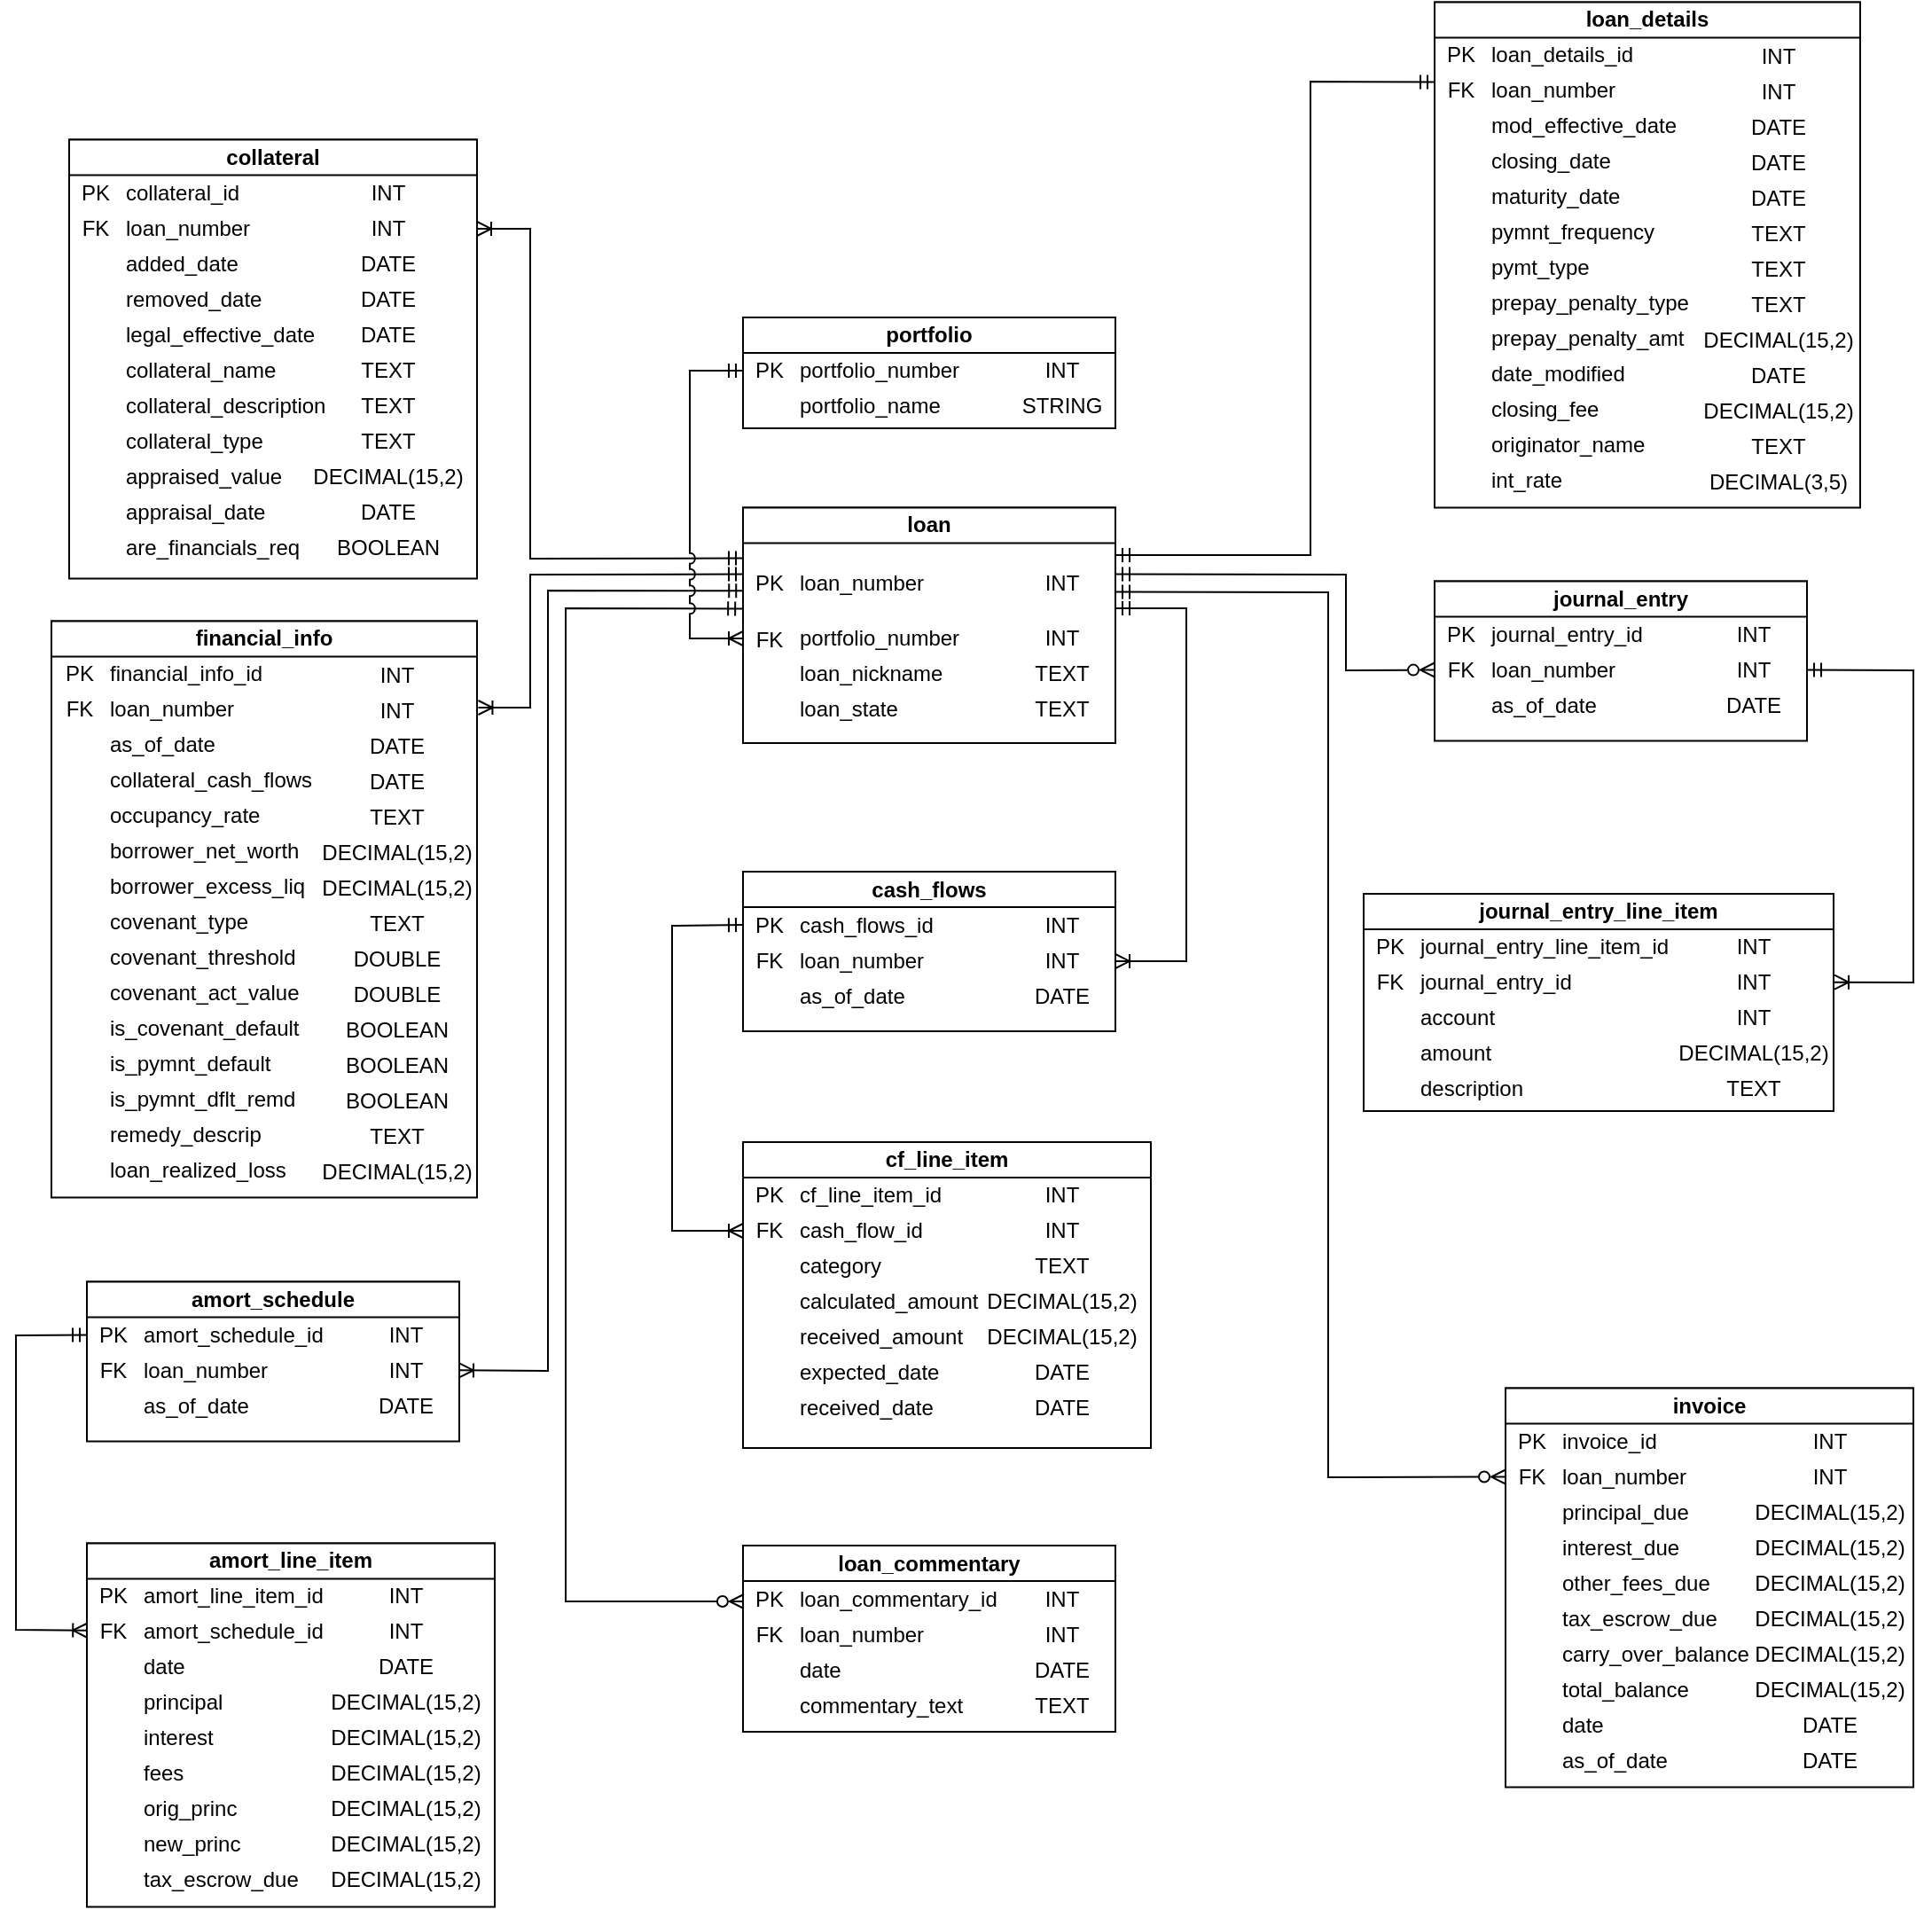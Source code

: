 <mxfile version="26.0.16">
  <diagram name="Page-1" id="a7904f86-f2b4-8e86-fa97-74104820619b">
    <mxGraphModel dx="2963" dy="2627" grid="1" gridSize="10" guides="1" tooltips="1" connect="1" arrows="1" fold="1" page="1" pageScale="1" pageWidth="1100" pageHeight="850" background="none" math="0" shadow="0">
      <root>
        <mxCell id="0" />
        <mxCell id="1" parent="0" />
        <mxCell id="9w7wQrlA-ltRUtFkr7Gd-76" value="" style="rounded=0;whiteSpace=wrap;html=1;fillColor=none;" vertex="1" parent="1">
          <mxGeometry x="760" y="17.25" width="210" height="132.75" as="geometry" />
        </mxCell>
        <mxCell id="9w7wQrlA-ltRUtFkr7Gd-77" value="loan" style="rounded=0;whiteSpace=wrap;html=1;fontStyle=1" vertex="1" parent="1">
          <mxGeometry x="760" y="17.25" width="210" height="20" as="geometry" />
        </mxCell>
        <mxCell id="9w7wQrlA-ltRUtFkr7Gd-79" value="PK" style="text;html=1;align=center;verticalAlign=middle;whiteSpace=wrap;rounded=0;" vertex="1" parent="1">
          <mxGeometry x="760" y="49.75" width="30" height="20" as="geometry" />
        </mxCell>
        <mxCell id="9w7wQrlA-ltRUtFkr7Gd-80" value="loan_number" style="text;html=1;align=left;verticalAlign=middle;whiteSpace=wrap;rounded=0;" vertex="1" parent="1">
          <mxGeometry x="790" y="49.75" width="100" height="20" as="geometry" />
        </mxCell>
        <mxCell id="9w7wQrlA-ltRUtFkr7Gd-81" value="INT" style="text;html=1;align=center;verticalAlign=middle;whiteSpace=wrap;rounded=0;" vertex="1" parent="1">
          <mxGeometry x="910" y="49.75" width="60" height="20" as="geometry" />
        </mxCell>
        <mxCell id="9w7wQrlA-ltRUtFkr7Gd-83" value="portfolio_number" style="text;html=1;align=left;verticalAlign=middle;whiteSpace=wrap;rounded=0;" vertex="1" parent="1">
          <mxGeometry x="790" y="81.25" width="100" height="20" as="geometry" />
        </mxCell>
        <mxCell id="9w7wQrlA-ltRUtFkr7Gd-84" value="loan_nickname" style="text;html=1;align=left;verticalAlign=middle;whiteSpace=wrap;rounded=0;" vertex="1" parent="1">
          <mxGeometry x="790" y="101.25" width="100" height="20" as="geometry" />
        </mxCell>
        <mxCell id="9w7wQrlA-ltRUtFkr7Gd-85" value="loan_state" style="text;html=1;align=left;verticalAlign=middle;whiteSpace=wrap;rounded=0;" vertex="1" parent="1">
          <mxGeometry x="790" y="121.25" width="100" height="20" as="geometry" />
        </mxCell>
        <mxCell id="9w7wQrlA-ltRUtFkr7Gd-86" value="FK" style="text;html=1;align=center;verticalAlign=middle;whiteSpace=wrap;rounded=0;" vertex="1" parent="1">
          <mxGeometry x="760" y="82.25" width="30" height="20" as="geometry" />
        </mxCell>
        <mxCell id="9w7wQrlA-ltRUtFkr7Gd-87" value="INT" style="text;html=1;align=center;verticalAlign=middle;whiteSpace=wrap;rounded=0;" vertex="1" parent="1">
          <mxGeometry x="910" y="81.25" width="60" height="20" as="geometry" />
        </mxCell>
        <mxCell id="9w7wQrlA-ltRUtFkr7Gd-88" value="TEXT" style="text;html=1;align=center;verticalAlign=middle;whiteSpace=wrap;rounded=0;" vertex="1" parent="1">
          <mxGeometry x="910" y="101.25" width="60" height="20" as="geometry" />
        </mxCell>
        <mxCell id="9w7wQrlA-ltRUtFkr7Gd-89" value="TEXT" style="text;html=1;align=center;verticalAlign=middle;whiteSpace=wrap;rounded=0;" vertex="1" parent="1">
          <mxGeometry x="910" y="121.25" width="60" height="20" as="geometry" />
        </mxCell>
        <mxCell id="9w7wQrlA-ltRUtFkr7Gd-90" value="" style="rounded=0;whiteSpace=wrap;html=1;fillColor=none;" vertex="1" parent="1">
          <mxGeometry x="370" y="81.25" width="240" height="325" as="geometry" />
        </mxCell>
        <mxCell id="9w7wQrlA-ltRUtFkr7Gd-91" value="financial_info" style="rounded=0;whiteSpace=wrap;html=1;fontStyle=1" vertex="1" parent="1">
          <mxGeometry x="370" y="81.25" width="240" height="20" as="geometry" />
        </mxCell>
        <mxCell id="9w7wQrlA-ltRUtFkr7Gd-92" value="PK" style="text;html=1;align=center;verticalAlign=middle;whiteSpace=wrap;rounded=0;" vertex="1" parent="1">
          <mxGeometry x="371" y="101.25" width="30" height="20" as="geometry" />
        </mxCell>
        <mxCell id="9w7wQrlA-ltRUtFkr7Gd-93" value="financial_info_id" style="text;html=1;align=left;verticalAlign=middle;whiteSpace=wrap;rounded=0;" vertex="1" parent="1">
          <mxGeometry x="401" y="101.25" width="100" height="20" as="geometry" />
        </mxCell>
        <mxCell id="9w7wQrlA-ltRUtFkr7Gd-94" value="INT" style="text;html=1;align=center;verticalAlign=middle;whiteSpace=wrap;rounded=0;" vertex="1" parent="1">
          <mxGeometry x="535" y="102.25" width="60" height="20" as="geometry" />
        </mxCell>
        <mxCell id="9w7wQrlA-ltRUtFkr7Gd-95" value="loan_number" style="text;html=1;align=left;verticalAlign=middle;whiteSpace=wrap;rounded=0;" vertex="1" parent="1">
          <mxGeometry x="401" y="121.25" width="100" height="20" as="geometry" />
        </mxCell>
        <mxCell id="9w7wQrlA-ltRUtFkr7Gd-96" value="collateral_cash_flows" style="text;html=1;align=left;verticalAlign=middle;whiteSpace=wrap;rounded=0;" vertex="1" parent="1">
          <mxGeometry x="401" y="161.25" width="100" height="20" as="geometry" />
        </mxCell>
        <mxCell id="9w7wQrlA-ltRUtFkr7Gd-97" value="occupancy_rate" style="text;html=1;align=left;verticalAlign=middle;whiteSpace=wrap;rounded=0;" vertex="1" parent="1">
          <mxGeometry x="401" y="181.25" width="100" height="20" as="geometry" />
        </mxCell>
        <mxCell id="9w7wQrlA-ltRUtFkr7Gd-98" value="FK" style="text;html=1;align=center;verticalAlign=middle;whiteSpace=wrap;rounded=0;" vertex="1" parent="1">
          <mxGeometry x="371" y="121.25" width="30" height="20" as="geometry" />
        </mxCell>
        <mxCell id="9w7wQrlA-ltRUtFkr7Gd-99" value="INT" style="text;html=1;align=center;verticalAlign=middle;whiteSpace=wrap;rounded=0;" vertex="1" parent="1">
          <mxGeometry x="535" y="122.25" width="60" height="20" as="geometry" />
        </mxCell>
        <mxCell id="9w7wQrlA-ltRUtFkr7Gd-100" value="DATE" style="text;html=1;align=center;verticalAlign=middle;whiteSpace=wrap;rounded=0;" vertex="1" parent="1">
          <mxGeometry x="535" y="162.25" width="60" height="20" as="geometry" />
        </mxCell>
        <mxCell id="9w7wQrlA-ltRUtFkr7Gd-101" value="TEXT" style="text;html=1;align=center;verticalAlign=middle;whiteSpace=wrap;rounded=0;" vertex="1" parent="1">
          <mxGeometry x="535" y="182.25" width="60" height="20" as="geometry" />
        </mxCell>
        <mxCell id="9w7wQrlA-ltRUtFkr7Gd-103" value="as_of_date" style="text;html=1;align=left;verticalAlign=middle;whiteSpace=wrap;rounded=0;" vertex="1" parent="1">
          <mxGeometry x="401" y="141.25" width="100" height="20" as="geometry" />
        </mxCell>
        <mxCell id="9w7wQrlA-ltRUtFkr7Gd-104" value="DATE" style="text;html=1;align=center;verticalAlign=middle;whiteSpace=wrap;rounded=0;" vertex="1" parent="1">
          <mxGeometry x="535" y="142.25" width="60" height="20" as="geometry" />
        </mxCell>
        <mxCell id="9w7wQrlA-ltRUtFkr7Gd-105" value="borrower_net_worth" style="text;html=1;align=left;verticalAlign=middle;whiteSpace=wrap;rounded=0;" vertex="1" parent="1">
          <mxGeometry x="401" y="201.25" width="100" height="20" as="geometry" />
        </mxCell>
        <mxCell id="9w7wQrlA-ltRUtFkr7Gd-106" value="borrower_excess_liq" style="text;html=1;align=left;verticalAlign=middle;whiteSpace=wrap;rounded=0;" vertex="1" parent="1">
          <mxGeometry x="401" y="221.25" width="100" height="20" as="geometry" />
        </mxCell>
        <mxCell id="9w7wQrlA-ltRUtFkr7Gd-107" value="covenant_type" style="text;html=1;align=left;verticalAlign=middle;whiteSpace=wrap;rounded=0;" vertex="1" parent="1">
          <mxGeometry x="401" y="241.25" width="100" height="20" as="geometry" />
        </mxCell>
        <mxCell id="9w7wQrlA-ltRUtFkr7Gd-108" value="covenant_threshold" style="text;html=1;align=left;verticalAlign=middle;whiteSpace=wrap;rounded=0;" vertex="1" parent="1">
          <mxGeometry x="401" y="261.25" width="100" height="20" as="geometry" />
        </mxCell>
        <mxCell id="9w7wQrlA-ltRUtFkr7Gd-109" value="covenant_act_value" style="text;html=1;align=left;verticalAlign=middle;whiteSpace=wrap;rounded=0;" vertex="1" parent="1">
          <mxGeometry x="401" y="281.25" width="100" height="20" as="geometry" />
        </mxCell>
        <mxCell id="9w7wQrlA-ltRUtFkr7Gd-110" value="is_covenant_default" style="text;html=1;align=left;verticalAlign=middle;whiteSpace=wrap;rounded=0;" vertex="1" parent="1">
          <mxGeometry x="401" y="301.25" width="100" height="20" as="geometry" />
        </mxCell>
        <mxCell id="9w7wQrlA-ltRUtFkr7Gd-111" value="is_pymnt_default" style="text;html=1;align=left;verticalAlign=middle;whiteSpace=wrap;rounded=0;" vertex="1" parent="1">
          <mxGeometry x="401" y="321.25" width="100" height="20" as="geometry" />
        </mxCell>
        <mxCell id="9w7wQrlA-ltRUtFkr7Gd-113" value="is_pymnt_dflt_remd" style="text;html=1;align=left;verticalAlign=middle;whiteSpace=wrap;rounded=0;" vertex="1" parent="1">
          <mxGeometry x="401" y="341.25" width="100" height="20" as="geometry" />
        </mxCell>
        <mxCell id="9w7wQrlA-ltRUtFkr7Gd-114" value="remedy_descrip" style="text;html=1;align=left;verticalAlign=middle;whiteSpace=wrap;rounded=0;" vertex="1" parent="1">
          <mxGeometry x="401" y="361.25" width="100" height="20" as="geometry" />
        </mxCell>
        <mxCell id="9w7wQrlA-ltRUtFkr7Gd-115" value="loan_realized_loss" style="text;html=1;align=left;verticalAlign=middle;whiteSpace=wrap;rounded=0;" vertex="1" parent="1">
          <mxGeometry x="401" y="381.25" width="100" height="20" as="geometry" />
        </mxCell>
        <mxCell id="9w7wQrlA-ltRUtFkr7Gd-116" value="DECIMAL(15,2)" style="text;html=1;align=center;verticalAlign=middle;whiteSpace=wrap;rounded=0;" vertex="1" parent="1">
          <mxGeometry x="535" y="202.25" width="60" height="20" as="geometry" />
        </mxCell>
        <mxCell id="9w7wQrlA-ltRUtFkr7Gd-118" value="DECIMAL(15,2)" style="text;html=1;align=center;verticalAlign=middle;whiteSpace=wrap;rounded=0;" vertex="1" parent="1">
          <mxGeometry x="535" y="222.25" width="60" height="20" as="geometry" />
        </mxCell>
        <mxCell id="9w7wQrlA-ltRUtFkr7Gd-119" value="TEXT" style="text;html=1;align=center;verticalAlign=middle;whiteSpace=wrap;rounded=0;" vertex="1" parent="1">
          <mxGeometry x="535" y="242.25" width="60" height="20" as="geometry" />
        </mxCell>
        <mxCell id="9w7wQrlA-ltRUtFkr7Gd-120" value="DOUBLE" style="text;html=1;align=center;verticalAlign=middle;whiteSpace=wrap;rounded=0;" vertex="1" parent="1">
          <mxGeometry x="535" y="262.25" width="60" height="20" as="geometry" />
        </mxCell>
        <mxCell id="9w7wQrlA-ltRUtFkr7Gd-121" value="DOUBLE" style="text;html=1;align=center;verticalAlign=middle;whiteSpace=wrap;rounded=0;" vertex="1" parent="1">
          <mxGeometry x="535" y="282.25" width="60" height="20" as="geometry" />
        </mxCell>
        <mxCell id="9w7wQrlA-ltRUtFkr7Gd-122" value="BOOLEAN" style="text;html=1;align=center;verticalAlign=middle;whiteSpace=wrap;rounded=0;" vertex="1" parent="1">
          <mxGeometry x="535" y="302.25" width="60" height="20" as="geometry" />
        </mxCell>
        <mxCell id="9w7wQrlA-ltRUtFkr7Gd-123" value="BOOLEAN" style="text;html=1;align=center;verticalAlign=middle;whiteSpace=wrap;rounded=0;" vertex="1" parent="1">
          <mxGeometry x="535" y="322.25" width="60" height="20" as="geometry" />
        </mxCell>
        <mxCell id="9w7wQrlA-ltRUtFkr7Gd-124" value="BOOLEAN" style="text;html=1;align=center;verticalAlign=middle;whiteSpace=wrap;rounded=0;" vertex="1" parent="1">
          <mxGeometry x="535" y="342.25" width="60" height="20" as="geometry" />
        </mxCell>
        <mxCell id="9w7wQrlA-ltRUtFkr7Gd-125" value="TEXT" style="text;html=1;align=center;verticalAlign=middle;whiteSpace=wrap;rounded=0;" vertex="1" parent="1">
          <mxGeometry x="535" y="362.25" width="60" height="20" as="geometry" />
        </mxCell>
        <mxCell id="9w7wQrlA-ltRUtFkr7Gd-126" value="DECIMAL(15,2)" style="text;html=1;align=center;verticalAlign=middle;whiteSpace=wrap;rounded=0;" vertex="1" parent="1">
          <mxGeometry x="535" y="382.25" width="60" height="20" as="geometry" />
        </mxCell>
        <mxCell id="9w7wQrlA-ltRUtFkr7Gd-127" value="" style="rounded=0;whiteSpace=wrap;html=1;fillColor=none;" vertex="1" parent="1">
          <mxGeometry x="760" y="-90" width="210" height="62.5" as="geometry" />
        </mxCell>
        <mxCell id="9w7wQrlA-ltRUtFkr7Gd-128" value="portfolio" style="rounded=0;whiteSpace=wrap;html=1;fontStyle=1" vertex="1" parent="1">
          <mxGeometry x="760" y="-90" width="210" height="20" as="geometry" />
        </mxCell>
        <mxCell id="9w7wQrlA-ltRUtFkr7Gd-129" value="PK" style="text;html=1;align=center;verticalAlign=middle;whiteSpace=wrap;rounded=0;" vertex="1" parent="1">
          <mxGeometry x="760" y="-70" width="30" height="20" as="geometry" />
        </mxCell>
        <mxCell id="9w7wQrlA-ltRUtFkr7Gd-130" value="portfolio_number" style="text;html=1;align=left;verticalAlign=middle;whiteSpace=wrap;rounded=0;" vertex="1" parent="1">
          <mxGeometry x="790" y="-70" width="100" height="20" as="geometry" />
        </mxCell>
        <mxCell id="9w7wQrlA-ltRUtFkr7Gd-131" value="INT" style="text;html=1;align=center;verticalAlign=middle;whiteSpace=wrap;rounded=0;" vertex="1" parent="1">
          <mxGeometry x="910" y="-70" width="60" height="20" as="geometry" />
        </mxCell>
        <mxCell id="9w7wQrlA-ltRUtFkr7Gd-132" value="portfolio_name" style="text;html=1;align=left;verticalAlign=middle;whiteSpace=wrap;rounded=0;" vertex="1" parent="1">
          <mxGeometry x="790" y="-50" width="100" height="20" as="geometry" />
        </mxCell>
        <mxCell id="9w7wQrlA-ltRUtFkr7Gd-136" value="STRING" style="text;html=1;align=center;verticalAlign=middle;whiteSpace=wrap;rounded=0;" vertex="1" parent="1">
          <mxGeometry x="910" y="-50" width="60" height="20" as="geometry" />
        </mxCell>
        <mxCell id="9w7wQrlA-ltRUtFkr7Gd-161" value="" style="rounded=0;whiteSpace=wrap;html=1;fillColor=none;" vertex="1" parent="1">
          <mxGeometry x="380" y="-190.25" width="230" height="247.5" as="geometry" />
        </mxCell>
        <mxCell id="9w7wQrlA-ltRUtFkr7Gd-162" value="collateral" style="rounded=0;whiteSpace=wrap;html=1;fontStyle=1" vertex="1" parent="1">
          <mxGeometry x="380" y="-190.25" width="230" height="20" as="geometry" />
        </mxCell>
        <mxCell id="9w7wQrlA-ltRUtFkr7Gd-163" value="PK" style="text;html=1;align=center;verticalAlign=middle;whiteSpace=wrap;rounded=0;" vertex="1" parent="1">
          <mxGeometry x="380" y="-170.25" width="30" height="20" as="geometry" />
        </mxCell>
        <mxCell id="9w7wQrlA-ltRUtFkr7Gd-164" value="collateral_id" style="text;html=1;align=left;verticalAlign=middle;whiteSpace=wrap;rounded=0;" vertex="1" parent="1">
          <mxGeometry x="410" y="-170.25" width="100" height="20" as="geometry" />
        </mxCell>
        <mxCell id="9w7wQrlA-ltRUtFkr7Gd-165" value="INT" style="text;html=1;align=center;verticalAlign=middle;whiteSpace=wrap;rounded=0;" vertex="1" parent="1">
          <mxGeometry x="530" y="-170.25" width="60" height="20" as="geometry" />
        </mxCell>
        <mxCell id="9w7wQrlA-ltRUtFkr7Gd-166" value="loan_number" style="text;html=1;align=left;verticalAlign=middle;whiteSpace=wrap;rounded=0;" vertex="1" parent="1">
          <mxGeometry x="410" y="-150.25" width="100" height="20" as="geometry" />
        </mxCell>
        <mxCell id="9w7wQrlA-ltRUtFkr7Gd-167" value="removed_date" style="text;html=1;align=left;verticalAlign=middle;whiteSpace=wrap;rounded=0;" vertex="1" parent="1">
          <mxGeometry x="410" y="-110.25" width="100" height="20" as="geometry" />
        </mxCell>
        <mxCell id="9w7wQrlA-ltRUtFkr7Gd-168" value="legal_effective_date" style="text;html=1;align=left;verticalAlign=middle;whiteSpace=wrap;rounded=0;" vertex="1" parent="1">
          <mxGeometry x="410" y="-90.25" width="100" height="20" as="geometry" />
        </mxCell>
        <mxCell id="9w7wQrlA-ltRUtFkr7Gd-169" value="FK" style="text;html=1;align=center;verticalAlign=middle;whiteSpace=wrap;rounded=0;" vertex="1" parent="1">
          <mxGeometry x="380" y="-150.25" width="30" height="20" as="geometry" />
        </mxCell>
        <mxCell id="9w7wQrlA-ltRUtFkr7Gd-170" value="INT" style="text;html=1;align=center;verticalAlign=middle;whiteSpace=wrap;rounded=0;" vertex="1" parent="1">
          <mxGeometry x="530" y="-150.25" width="60" height="20" as="geometry" />
        </mxCell>
        <mxCell id="9w7wQrlA-ltRUtFkr7Gd-171" value="DATE" style="text;html=1;align=center;verticalAlign=middle;whiteSpace=wrap;rounded=0;" vertex="1" parent="1">
          <mxGeometry x="530" y="-110.25" width="60" height="20" as="geometry" />
        </mxCell>
        <mxCell id="9w7wQrlA-ltRUtFkr7Gd-172" value="DATE" style="text;html=1;align=center;verticalAlign=middle;whiteSpace=wrap;rounded=0;" vertex="1" parent="1">
          <mxGeometry x="530" y="-90.25" width="60" height="20" as="geometry" />
        </mxCell>
        <mxCell id="9w7wQrlA-ltRUtFkr7Gd-173" value="added_date" style="text;html=1;align=left;verticalAlign=middle;whiteSpace=wrap;rounded=0;" vertex="1" parent="1">
          <mxGeometry x="410" y="-130.25" width="100" height="20" as="geometry" />
        </mxCell>
        <mxCell id="9w7wQrlA-ltRUtFkr7Gd-174" value="DATE" style="text;html=1;align=center;verticalAlign=middle;whiteSpace=wrap;rounded=0;" vertex="1" parent="1">
          <mxGeometry x="530" y="-130.25" width="60" height="20" as="geometry" />
        </mxCell>
        <mxCell id="9w7wQrlA-ltRUtFkr7Gd-175" value="collateral_name" style="text;html=1;align=left;verticalAlign=middle;whiteSpace=wrap;rounded=0;" vertex="1" parent="1">
          <mxGeometry x="410" y="-70.25" width="100" height="20" as="geometry" />
        </mxCell>
        <mxCell id="9w7wQrlA-ltRUtFkr7Gd-176" value="collateral_description" style="text;html=1;align=left;verticalAlign=middle;whiteSpace=wrap;rounded=0;" vertex="1" parent="1">
          <mxGeometry x="410" y="-50.25" width="100" height="20" as="geometry" />
        </mxCell>
        <mxCell id="9w7wQrlA-ltRUtFkr7Gd-177" value="collateral_type" style="text;html=1;align=left;verticalAlign=middle;whiteSpace=wrap;rounded=0;" vertex="1" parent="1">
          <mxGeometry x="410" y="-30.25" width="100" height="20" as="geometry" />
        </mxCell>
        <mxCell id="9w7wQrlA-ltRUtFkr7Gd-178" value="appraised_value" style="text;html=1;align=left;verticalAlign=middle;whiteSpace=wrap;rounded=0;" vertex="1" parent="1">
          <mxGeometry x="410" y="-10.25" width="100" height="20" as="geometry" />
        </mxCell>
        <mxCell id="9w7wQrlA-ltRUtFkr7Gd-179" value="appraisal_date" style="text;html=1;align=left;verticalAlign=middle;whiteSpace=wrap;rounded=0;" vertex="1" parent="1">
          <mxGeometry x="410" y="9.75" width="100" height="20" as="geometry" />
        </mxCell>
        <mxCell id="9w7wQrlA-ltRUtFkr7Gd-180" value="are_financials_req" style="text;html=1;align=left;verticalAlign=middle;whiteSpace=wrap;rounded=0;" vertex="1" parent="1">
          <mxGeometry x="410" y="29.75" width="100" height="20" as="geometry" />
        </mxCell>
        <mxCell id="9w7wQrlA-ltRUtFkr7Gd-185" value="TEXT" style="text;html=1;align=center;verticalAlign=middle;whiteSpace=wrap;rounded=0;" vertex="1" parent="1">
          <mxGeometry x="530" y="-70.25" width="60" height="20" as="geometry" />
        </mxCell>
        <mxCell id="9w7wQrlA-ltRUtFkr7Gd-186" value="TEXT" style="text;html=1;align=center;verticalAlign=middle;whiteSpace=wrap;rounded=0;" vertex="1" parent="1">
          <mxGeometry x="530" y="-50.25" width="60" height="20" as="geometry" />
        </mxCell>
        <mxCell id="9w7wQrlA-ltRUtFkr7Gd-187" value="TEXT" style="text;html=1;align=center;verticalAlign=middle;whiteSpace=wrap;rounded=0;" vertex="1" parent="1">
          <mxGeometry x="530" y="-30.25" width="60" height="20" as="geometry" />
        </mxCell>
        <mxCell id="9w7wQrlA-ltRUtFkr7Gd-188" value="DECIMAL(15,2)" style="text;html=1;align=center;verticalAlign=middle;whiteSpace=wrap;rounded=0;" vertex="1" parent="1">
          <mxGeometry x="530" y="-10.25" width="60" height="20" as="geometry" />
        </mxCell>
        <mxCell id="9w7wQrlA-ltRUtFkr7Gd-189" value="DATE" style="text;html=1;align=center;verticalAlign=middle;whiteSpace=wrap;rounded=0;" vertex="1" parent="1">
          <mxGeometry x="530" y="9.75" width="60" height="20" as="geometry" />
        </mxCell>
        <mxCell id="9w7wQrlA-ltRUtFkr7Gd-190" value="BOOLEAN" style="text;html=1;align=center;verticalAlign=middle;whiteSpace=wrap;rounded=0;" vertex="1" parent="1">
          <mxGeometry x="530" y="29.75" width="60" height="20" as="geometry" />
        </mxCell>
        <mxCell id="9w7wQrlA-ltRUtFkr7Gd-195" value="" style="rounded=0;whiteSpace=wrap;html=1;fillColor=none;" vertex="1" parent="1">
          <mxGeometry x="1150" y="-267.75" width="240" height="285" as="geometry" />
        </mxCell>
        <mxCell id="9w7wQrlA-ltRUtFkr7Gd-196" value="loan_details" style="rounded=0;whiteSpace=wrap;html=1;fontStyle=1" vertex="1" parent="1">
          <mxGeometry x="1150" y="-267.75" width="240" height="20" as="geometry" />
        </mxCell>
        <mxCell id="9w7wQrlA-ltRUtFkr7Gd-197" value="PK" style="text;html=1;align=center;verticalAlign=middle;whiteSpace=wrap;rounded=0;" vertex="1" parent="1">
          <mxGeometry x="1150" y="-247.75" width="30" height="20" as="geometry" />
        </mxCell>
        <mxCell id="9w7wQrlA-ltRUtFkr7Gd-198" value="loan_details_id" style="text;html=1;align=left;verticalAlign=middle;whiteSpace=wrap;rounded=0;" vertex="1" parent="1">
          <mxGeometry x="1180" y="-247.75" width="100" height="20" as="geometry" />
        </mxCell>
        <mxCell id="9w7wQrlA-ltRUtFkr7Gd-199" value="INT" style="text;html=1;align=center;verticalAlign=middle;whiteSpace=wrap;rounded=0;" vertex="1" parent="1">
          <mxGeometry x="1314" y="-246.75" width="60" height="20" as="geometry" />
        </mxCell>
        <mxCell id="9w7wQrlA-ltRUtFkr7Gd-200" value="loan_number" style="text;html=1;align=left;verticalAlign=middle;whiteSpace=wrap;rounded=0;" vertex="1" parent="1">
          <mxGeometry x="1180" y="-227.75" width="100" height="20" as="geometry" />
        </mxCell>
        <mxCell id="9w7wQrlA-ltRUtFkr7Gd-201" value="closing_date" style="text;html=1;align=left;verticalAlign=middle;whiteSpace=wrap;rounded=0;" vertex="1" parent="1">
          <mxGeometry x="1180" y="-187.75" width="100" height="20" as="geometry" />
        </mxCell>
        <mxCell id="9w7wQrlA-ltRUtFkr7Gd-202" value="maturity_date" style="text;html=1;align=left;verticalAlign=middle;whiteSpace=wrap;rounded=0;" vertex="1" parent="1">
          <mxGeometry x="1180" y="-167.75" width="100" height="20" as="geometry" />
        </mxCell>
        <mxCell id="9w7wQrlA-ltRUtFkr7Gd-203" value="FK" style="text;html=1;align=center;verticalAlign=middle;whiteSpace=wrap;rounded=0;" vertex="1" parent="1">
          <mxGeometry x="1150" y="-227.75" width="30" height="20" as="geometry" />
        </mxCell>
        <mxCell id="9w7wQrlA-ltRUtFkr7Gd-204" value="INT" style="text;html=1;align=center;verticalAlign=middle;whiteSpace=wrap;rounded=0;" vertex="1" parent="1">
          <mxGeometry x="1314" y="-226.75" width="60" height="20" as="geometry" />
        </mxCell>
        <mxCell id="9w7wQrlA-ltRUtFkr7Gd-205" value="DATE" style="text;html=1;align=center;verticalAlign=middle;whiteSpace=wrap;rounded=0;" vertex="1" parent="1">
          <mxGeometry x="1314" y="-186.75" width="60" height="20" as="geometry" />
        </mxCell>
        <mxCell id="9w7wQrlA-ltRUtFkr7Gd-206" value="DATE" style="text;html=1;align=center;verticalAlign=middle;whiteSpace=wrap;rounded=0;" vertex="1" parent="1">
          <mxGeometry x="1314" y="-166.75" width="60" height="20" as="geometry" />
        </mxCell>
        <mxCell id="9w7wQrlA-ltRUtFkr7Gd-207" value="mod_effective_date" style="text;html=1;align=left;verticalAlign=middle;whiteSpace=wrap;rounded=0;" vertex="1" parent="1">
          <mxGeometry x="1180" y="-207.75" width="100" height="20" as="geometry" />
        </mxCell>
        <mxCell id="9w7wQrlA-ltRUtFkr7Gd-208" value="DATE" style="text;html=1;align=center;verticalAlign=middle;whiteSpace=wrap;rounded=0;" vertex="1" parent="1">
          <mxGeometry x="1314" y="-206.75" width="60" height="20" as="geometry" />
        </mxCell>
        <mxCell id="9w7wQrlA-ltRUtFkr7Gd-209" value="pymnt_frequency" style="text;html=1;align=left;verticalAlign=middle;whiteSpace=wrap;rounded=0;" vertex="1" parent="1">
          <mxGeometry x="1180" y="-147.75" width="100" height="20" as="geometry" />
        </mxCell>
        <mxCell id="9w7wQrlA-ltRUtFkr7Gd-210" value="pymt_type" style="text;html=1;align=left;verticalAlign=middle;whiteSpace=wrap;rounded=0;" vertex="1" parent="1">
          <mxGeometry x="1180" y="-127.75" width="100" height="20" as="geometry" />
        </mxCell>
        <mxCell id="9w7wQrlA-ltRUtFkr7Gd-211" value="prepay_penalty_type" style="text;html=1;align=left;verticalAlign=middle;whiteSpace=wrap;rounded=0;" vertex="1" parent="1">
          <mxGeometry x="1180" y="-107.75" width="100" height="20" as="geometry" />
        </mxCell>
        <mxCell id="9w7wQrlA-ltRUtFkr7Gd-212" value="prepay_penalty_amt" style="text;html=1;align=left;verticalAlign=middle;whiteSpace=wrap;rounded=0;" vertex="1" parent="1">
          <mxGeometry x="1180" y="-87.75" width="100" height="20" as="geometry" />
        </mxCell>
        <mxCell id="9w7wQrlA-ltRUtFkr7Gd-213" value="date_modified" style="text;html=1;align=left;verticalAlign=middle;whiteSpace=wrap;rounded=0;" vertex="1" parent="1">
          <mxGeometry x="1180" y="-67.75" width="100" height="20" as="geometry" />
        </mxCell>
        <mxCell id="9w7wQrlA-ltRUtFkr7Gd-214" value="closing_fee" style="text;html=1;align=left;verticalAlign=middle;whiteSpace=wrap;rounded=0;" vertex="1" parent="1">
          <mxGeometry x="1180" y="-47.75" width="100" height="20" as="geometry" />
        </mxCell>
        <mxCell id="9w7wQrlA-ltRUtFkr7Gd-215" value="TEXT" style="text;html=1;align=center;verticalAlign=middle;whiteSpace=wrap;rounded=0;" vertex="1" parent="1">
          <mxGeometry x="1314" y="-146.75" width="60" height="20" as="geometry" />
        </mxCell>
        <mxCell id="9w7wQrlA-ltRUtFkr7Gd-216" value="TEXT" style="text;html=1;align=center;verticalAlign=middle;whiteSpace=wrap;rounded=0;" vertex="1" parent="1">
          <mxGeometry x="1314" y="-126.75" width="60" height="20" as="geometry" />
        </mxCell>
        <mxCell id="9w7wQrlA-ltRUtFkr7Gd-217" value="TEXT" style="text;html=1;align=center;verticalAlign=middle;whiteSpace=wrap;rounded=0;" vertex="1" parent="1">
          <mxGeometry x="1314" y="-106.75" width="60" height="20" as="geometry" />
        </mxCell>
        <mxCell id="9w7wQrlA-ltRUtFkr7Gd-218" value="DECIMAL(15,2)" style="text;html=1;align=center;verticalAlign=middle;whiteSpace=wrap;rounded=0;" vertex="1" parent="1">
          <mxGeometry x="1314" y="-86.75" width="60" height="20" as="geometry" />
        </mxCell>
        <mxCell id="9w7wQrlA-ltRUtFkr7Gd-219" value="DATE" style="text;html=1;align=center;verticalAlign=middle;whiteSpace=wrap;rounded=0;" vertex="1" parent="1">
          <mxGeometry x="1314" y="-66.75" width="60" height="20" as="geometry" />
        </mxCell>
        <mxCell id="9w7wQrlA-ltRUtFkr7Gd-220" value="DECIMAL(15,2)" style="text;html=1;align=center;verticalAlign=middle;whiteSpace=wrap;rounded=0;" vertex="1" parent="1">
          <mxGeometry x="1314" y="-46.75" width="60" height="20" as="geometry" />
        </mxCell>
        <mxCell id="9w7wQrlA-ltRUtFkr7Gd-221" value="originator_name" style="text;html=1;align=left;verticalAlign=middle;whiteSpace=wrap;rounded=0;" vertex="1" parent="1">
          <mxGeometry x="1180" y="-27.75" width="100" height="20" as="geometry" />
        </mxCell>
        <mxCell id="9w7wQrlA-ltRUtFkr7Gd-222" value="TEXT" style="text;html=1;align=center;verticalAlign=middle;whiteSpace=wrap;rounded=0;" vertex="1" parent="1">
          <mxGeometry x="1314" y="-26.75" width="60" height="20" as="geometry" />
        </mxCell>
        <mxCell id="9w7wQrlA-ltRUtFkr7Gd-223" value="int_rate" style="text;html=1;align=left;verticalAlign=middle;whiteSpace=wrap;rounded=0;" vertex="1" parent="1">
          <mxGeometry x="1180" y="-7.75" width="100" height="20" as="geometry" />
        </mxCell>
        <mxCell id="9w7wQrlA-ltRUtFkr7Gd-224" value="DECIMAL(3,5)" style="text;html=1;align=center;verticalAlign=middle;whiteSpace=wrap;rounded=0;" vertex="1" parent="1">
          <mxGeometry x="1314" y="-6.75" width="60" height="20" as="geometry" />
        </mxCell>
        <mxCell id="9w7wQrlA-ltRUtFkr7Gd-225" value="" style="rounded=0;whiteSpace=wrap;html=1;fillColor=none;" vertex="1" parent="1">
          <mxGeometry x="390" y="453.75" width="210" height="90" as="geometry" />
        </mxCell>
        <mxCell id="9w7wQrlA-ltRUtFkr7Gd-226" value="amort_schedule" style="rounded=0;whiteSpace=wrap;html=1;fontStyle=1" vertex="1" parent="1">
          <mxGeometry x="390" y="453.75" width="210" height="20" as="geometry" />
        </mxCell>
        <mxCell id="9w7wQrlA-ltRUtFkr7Gd-227" value="PK" style="text;html=1;align=center;verticalAlign=middle;whiteSpace=wrap;rounded=0;" vertex="1" parent="1">
          <mxGeometry x="390" y="473.75" width="30" height="20" as="geometry" />
        </mxCell>
        <mxCell id="9w7wQrlA-ltRUtFkr7Gd-228" value="amort_schedule_id" style="text;html=1;align=left;verticalAlign=middle;whiteSpace=wrap;rounded=0;" vertex="1" parent="1">
          <mxGeometry x="420" y="473.75" width="100" height="20" as="geometry" />
        </mxCell>
        <mxCell id="9w7wQrlA-ltRUtFkr7Gd-229" value="INT" style="text;html=1;align=center;verticalAlign=middle;whiteSpace=wrap;rounded=0;" vertex="1" parent="1">
          <mxGeometry x="540" y="473.75" width="60" height="20" as="geometry" />
        </mxCell>
        <mxCell id="9w7wQrlA-ltRUtFkr7Gd-230" value="loan_number" style="text;html=1;align=left;verticalAlign=middle;whiteSpace=wrap;rounded=0;" vertex="1" parent="1">
          <mxGeometry x="420" y="493.75" width="100" height="20" as="geometry" />
        </mxCell>
        <mxCell id="9w7wQrlA-ltRUtFkr7Gd-233" value="FK" style="text;html=1;align=center;verticalAlign=middle;whiteSpace=wrap;rounded=0;" vertex="1" parent="1">
          <mxGeometry x="390" y="493.75" width="30" height="20" as="geometry" />
        </mxCell>
        <mxCell id="9w7wQrlA-ltRUtFkr7Gd-234" value="INT" style="text;html=1;align=center;verticalAlign=middle;whiteSpace=wrap;rounded=0;" vertex="1" parent="1">
          <mxGeometry x="540" y="493.75" width="60" height="20" as="geometry" />
        </mxCell>
        <mxCell id="9w7wQrlA-ltRUtFkr7Gd-237" value="as_of_date" style="text;html=1;align=left;verticalAlign=middle;whiteSpace=wrap;rounded=0;" vertex="1" parent="1">
          <mxGeometry x="420" y="513.75" width="100" height="20" as="geometry" />
        </mxCell>
        <mxCell id="9w7wQrlA-ltRUtFkr7Gd-238" value="DATE" style="text;html=1;align=center;verticalAlign=middle;whiteSpace=wrap;rounded=0;" vertex="1" parent="1">
          <mxGeometry x="540" y="513.75" width="60" height="20" as="geometry" />
        </mxCell>
        <mxCell id="9w7wQrlA-ltRUtFkr7Gd-251" value="" style="rounded=0;whiteSpace=wrap;html=1;fillColor=none;" vertex="1" parent="1">
          <mxGeometry x="390" y="601.25" width="230" height="205" as="geometry" />
        </mxCell>
        <mxCell id="9w7wQrlA-ltRUtFkr7Gd-252" value="amort_line_item" style="rounded=0;whiteSpace=wrap;html=1;fontStyle=1" vertex="1" parent="1">
          <mxGeometry x="390" y="601.25" width="230" height="20" as="geometry" />
        </mxCell>
        <mxCell id="9w7wQrlA-ltRUtFkr7Gd-253" value="PK" style="text;html=1;align=center;verticalAlign=middle;whiteSpace=wrap;rounded=0;" vertex="1" parent="1">
          <mxGeometry x="390" y="621.25" width="30" height="20" as="geometry" />
        </mxCell>
        <mxCell id="9w7wQrlA-ltRUtFkr7Gd-254" value="amort_line_item_id" style="text;html=1;align=left;verticalAlign=middle;whiteSpace=wrap;rounded=0;" vertex="1" parent="1">
          <mxGeometry x="420" y="621.25" width="100" height="20" as="geometry" />
        </mxCell>
        <mxCell id="9w7wQrlA-ltRUtFkr7Gd-255" value="INT" style="text;html=1;align=center;verticalAlign=middle;whiteSpace=wrap;rounded=0;" vertex="1" parent="1">
          <mxGeometry x="540" y="621.25" width="60" height="20" as="geometry" />
        </mxCell>
        <mxCell id="9w7wQrlA-ltRUtFkr7Gd-256" value="amort_schedule_id" style="text;html=1;align=left;verticalAlign=middle;whiteSpace=wrap;rounded=0;" vertex="1" parent="1">
          <mxGeometry x="420" y="641.25" width="100" height="20" as="geometry" />
        </mxCell>
        <mxCell id="9w7wQrlA-ltRUtFkr7Gd-257" value="date" style="text;html=1;align=left;verticalAlign=middle;whiteSpace=wrap;rounded=0;" vertex="1" parent="1">
          <mxGeometry x="420" y="661.25" width="100" height="20" as="geometry" />
        </mxCell>
        <mxCell id="9w7wQrlA-ltRUtFkr7Gd-258" value="principal" style="text;html=1;align=left;verticalAlign=middle;whiteSpace=wrap;rounded=0;" vertex="1" parent="1">
          <mxGeometry x="420" y="681.25" width="100" height="20" as="geometry" />
        </mxCell>
        <mxCell id="9w7wQrlA-ltRUtFkr7Gd-259" value="FK" style="text;html=1;align=center;verticalAlign=middle;whiteSpace=wrap;rounded=0;" vertex="1" parent="1">
          <mxGeometry x="390" y="641.25" width="30" height="20" as="geometry" />
        </mxCell>
        <mxCell id="9w7wQrlA-ltRUtFkr7Gd-260" value="INT" style="text;html=1;align=center;verticalAlign=middle;whiteSpace=wrap;rounded=0;" vertex="1" parent="1">
          <mxGeometry x="540" y="641.25" width="60" height="20" as="geometry" />
        </mxCell>
        <mxCell id="9w7wQrlA-ltRUtFkr7Gd-261" value="DATE" style="text;html=1;align=center;verticalAlign=middle;whiteSpace=wrap;rounded=0;" vertex="1" parent="1">
          <mxGeometry x="540" y="661.25" width="60" height="20" as="geometry" />
        </mxCell>
        <mxCell id="9w7wQrlA-ltRUtFkr7Gd-262" value="DECIMAL(15,2)" style="text;html=1;align=center;verticalAlign=middle;whiteSpace=wrap;rounded=0;" vertex="1" parent="1">
          <mxGeometry x="540" y="681.25" width="60" height="20" as="geometry" />
        </mxCell>
        <mxCell id="9w7wQrlA-ltRUtFkr7Gd-265" value="interest" style="text;html=1;align=left;verticalAlign=middle;whiteSpace=wrap;rounded=0;" vertex="1" parent="1">
          <mxGeometry x="420" y="701.25" width="100" height="20" as="geometry" />
        </mxCell>
        <mxCell id="9w7wQrlA-ltRUtFkr7Gd-266" value="fees" style="text;html=1;align=left;verticalAlign=middle;whiteSpace=wrap;rounded=0;" vertex="1" parent="1">
          <mxGeometry x="420" y="721.25" width="100" height="20" as="geometry" />
        </mxCell>
        <mxCell id="9w7wQrlA-ltRUtFkr7Gd-267" value="orig_princ" style="text;html=1;align=left;verticalAlign=middle;whiteSpace=wrap;rounded=0;" vertex="1" parent="1">
          <mxGeometry x="420" y="741.25" width="100" height="20" as="geometry" />
        </mxCell>
        <mxCell id="9w7wQrlA-ltRUtFkr7Gd-268" value="new_princ" style="text;html=1;align=left;verticalAlign=middle;whiteSpace=wrap;rounded=0;" vertex="1" parent="1">
          <mxGeometry x="420" y="761.25" width="100" height="20" as="geometry" />
        </mxCell>
        <mxCell id="9w7wQrlA-ltRUtFkr7Gd-269" value="tax_escrow_due" style="text;html=1;align=left;verticalAlign=middle;whiteSpace=wrap;rounded=0;" vertex="1" parent="1">
          <mxGeometry x="420" y="781.25" width="100" height="20" as="geometry" />
        </mxCell>
        <mxCell id="9w7wQrlA-ltRUtFkr7Gd-271" value="DECIMAL(15,2)" style="text;html=1;align=center;verticalAlign=middle;whiteSpace=wrap;rounded=0;" vertex="1" parent="1">
          <mxGeometry x="540" y="701.25" width="60" height="20" as="geometry" />
        </mxCell>
        <mxCell id="9w7wQrlA-ltRUtFkr7Gd-272" value="DECIMAL(15,2)" style="text;html=1;align=center;verticalAlign=middle;whiteSpace=wrap;rounded=0;" vertex="1" parent="1">
          <mxGeometry x="540" y="721.25" width="60" height="20" as="geometry" />
        </mxCell>
        <mxCell id="9w7wQrlA-ltRUtFkr7Gd-273" value="DECIMAL(15,2)" style="text;html=1;align=center;verticalAlign=middle;whiteSpace=wrap;rounded=0;" vertex="1" parent="1">
          <mxGeometry x="540" y="741.25" width="60" height="20" as="geometry" />
        </mxCell>
        <mxCell id="9w7wQrlA-ltRUtFkr7Gd-274" value="DECIMAL(15,2)" style="text;html=1;align=center;verticalAlign=middle;whiteSpace=wrap;rounded=0;" vertex="1" parent="1">
          <mxGeometry x="540" y="761.25" width="60" height="20" as="geometry" />
        </mxCell>
        <mxCell id="9w7wQrlA-ltRUtFkr7Gd-275" value="DECIMAL(15,2)" style="text;html=1;align=center;verticalAlign=middle;whiteSpace=wrap;rounded=0;" vertex="1" parent="1">
          <mxGeometry x="540" y="781.25" width="60" height="20" as="geometry" />
        </mxCell>
        <mxCell id="9w7wQrlA-ltRUtFkr7Gd-277" value="" style="rounded=0;whiteSpace=wrap;html=1;fillColor=none;" vertex="1" parent="1">
          <mxGeometry x="760" y="222.5" width="210" height="90" as="geometry" />
        </mxCell>
        <mxCell id="9w7wQrlA-ltRUtFkr7Gd-278" value="cash_flows" style="rounded=0;whiteSpace=wrap;html=1;fontStyle=1" vertex="1" parent="1">
          <mxGeometry x="760" y="222.5" width="210" height="20" as="geometry" />
        </mxCell>
        <mxCell id="9w7wQrlA-ltRUtFkr7Gd-279" value="PK" style="text;html=1;align=center;verticalAlign=middle;whiteSpace=wrap;rounded=0;" vertex="1" parent="1">
          <mxGeometry x="760" y="242.5" width="30" height="20" as="geometry" />
        </mxCell>
        <mxCell id="9w7wQrlA-ltRUtFkr7Gd-280" value="cash_flows_id" style="text;html=1;align=left;verticalAlign=middle;whiteSpace=wrap;rounded=0;" vertex="1" parent="1">
          <mxGeometry x="790" y="242.5" width="100" height="20" as="geometry" />
        </mxCell>
        <mxCell id="9w7wQrlA-ltRUtFkr7Gd-281" value="INT" style="text;html=1;align=center;verticalAlign=middle;whiteSpace=wrap;rounded=0;" vertex="1" parent="1">
          <mxGeometry x="910" y="242.5" width="60" height="20" as="geometry" />
        </mxCell>
        <mxCell id="9w7wQrlA-ltRUtFkr7Gd-282" value="loan_number" style="text;html=1;align=left;verticalAlign=middle;whiteSpace=wrap;rounded=0;" vertex="1" parent="1">
          <mxGeometry x="790" y="262.5" width="100" height="20" as="geometry" />
        </mxCell>
        <mxCell id="9w7wQrlA-ltRUtFkr7Gd-283" value="FK" style="text;html=1;align=center;verticalAlign=middle;whiteSpace=wrap;rounded=0;" vertex="1" parent="1">
          <mxGeometry x="760" y="262.5" width="30" height="20" as="geometry" />
        </mxCell>
        <mxCell id="9w7wQrlA-ltRUtFkr7Gd-284" value="INT" style="text;html=1;align=center;verticalAlign=middle;whiteSpace=wrap;rounded=0;" vertex="1" parent="1">
          <mxGeometry x="910" y="262.5" width="60" height="20" as="geometry" />
        </mxCell>
        <mxCell id="9w7wQrlA-ltRUtFkr7Gd-285" value="as_of_date" style="text;html=1;align=left;verticalAlign=middle;whiteSpace=wrap;rounded=0;" vertex="1" parent="1">
          <mxGeometry x="790" y="282.5" width="100" height="20" as="geometry" />
        </mxCell>
        <mxCell id="9w7wQrlA-ltRUtFkr7Gd-286" value="DATE" style="text;html=1;align=center;verticalAlign=middle;whiteSpace=wrap;rounded=0;" vertex="1" parent="1">
          <mxGeometry x="910" y="282.5" width="60" height="20" as="geometry" />
        </mxCell>
        <mxCell id="9w7wQrlA-ltRUtFkr7Gd-287" value="" style="rounded=0;whiteSpace=wrap;html=1;fillColor=none;" vertex="1" parent="1">
          <mxGeometry x="760" y="375" width="230" height="172.5" as="geometry" />
        </mxCell>
        <mxCell id="9w7wQrlA-ltRUtFkr7Gd-288" value="cf_line_item" style="rounded=0;whiteSpace=wrap;html=1;fontStyle=1" vertex="1" parent="1">
          <mxGeometry x="760" y="375" width="230" height="20" as="geometry" />
        </mxCell>
        <mxCell id="9w7wQrlA-ltRUtFkr7Gd-289" value="PK" style="text;html=1;align=center;verticalAlign=middle;whiteSpace=wrap;rounded=0;" vertex="1" parent="1">
          <mxGeometry x="760" y="395" width="30" height="20" as="geometry" />
        </mxCell>
        <mxCell id="9w7wQrlA-ltRUtFkr7Gd-290" value="cf_line_item_id" style="text;html=1;align=left;verticalAlign=middle;whiteSpace=wrap;rounded=0;" vertex="1" parent="1">
          <mxGeometry x="790" y="395" width="100" height="20" as="geometry" />
        </mxCell>
        <mxCell id="9w7wQrlA-ltRUtFkr7Gd-291" value="INT" style="text;html=1;align=center;verticalAlign=middle;whiteSpace=wrap;rounded=0;" vertex="1" parent="1">
          <mxGeometry x="910" y="395" width="60" height="20" as="geometry" />
        </mxCell>
        <mxCell id="9w7wQrlA-ltRUtFkr7Gd-292" value="cash_flow_id" style="text;html=1;align=left;verticalAlign=middle;whiteSpace=wrap;rounded=0;" vertex="1" parent="1">
          <mxGeometry x="790" y="415" width="100" height="20" as="geometry" />
        </mxCell>
        <mxCell id="9w7wQrlA-ltRUtFkr7Gd-293" value="category" style="text;html=1;align=left;verticalAlign=middle;whiteSpace=wrap;rounded=0;" vertex="1" parent="1">
          <mxGeometry x="790" y="435" width="100" height="20" as="geometry" />
        </mxCell>
        <mxCell id="9w7wQrlA-ltRUtFkr7Gd-294" value="calculated_amount" style="text;html=1;align=left;verticalAlign=middle;whiteSpace=wrap;rounded=0;" vertex="1" parent="1">
          <mxGeometry x="790" y="455" width="100" height="20" as="geometry" />
        </mxCell>
        <mxCell id="9w7wQrlA-ltRUtFkr7Gd-295" value="FK" style="text;html=1;align=center;verticalAlign=middle;whiteSpace=wrap;rounded=0;" vertex="1" parent="1">
          <mxGeometry x="760" y="415" width="30" height="20" as="geometry" />
        </mxCell>
        <mxCell id="9w7wQrlA-ltRUtFkr7Gd-296" value="INT" style="text;html=1;align=center;verticalAlign=middle;whiteSpace=wrap;rounded=0;" vertex="1" parent="1">
          <mxGeometry x="910" y="415" width="60" height="20" as="geometry" />
        </mxCell>
        <mxCell id="9w7wQrlA-ltRUtFkr7Gd-297" value="TEXT" style="text;html=1;align=center;verticalAlign=middle;whiteSpace=wrap;rounded=0;" vertex="1" parent="1">
          <mxGeometry x="910" y="435" width="60" height="20" as="geometry" />
        </mxCell>
        <mxCell id="9w7wQrlA-ltRUtFkr7Gd-298" value="DECIMAL(15,2)" style="text;html=1;align=center;verticalAlign=middle;whiteSpace=wrap;rounded=0;" vertex="1" parent="1">
          <mxGeometry x="910" y="455" width="60" height="20" as="geometry" />
        </mxCell>
        <mxCell id="9w7wQrlA-ltRUtFkr7Gd-299" value="received_amount" style="text;html=1;align=left;verticalAlign=middle;whiteSpace=wrap;rounded=0;" vertex="1" parent="1">
          <mxGeometry x="790" y="475" width="100" height="20" as="geometry" />
        </mxCell>
        <mxCell id="9w7wQrlA-ltRUtFkr7Gd-300" value="expected_date" style="text;html=1;align=left;verticalAlign=middle;whiteSpace=wrap;rounded=0;" vertex="1" parent="1">
          <mxGeometry x="790" y="495" width="100" height="20" as="geometry" />
        </mxCell>
        <mxCell id="9w7wQrlA-ltRUtFkr7Gd-301" value="received_date" style="text;html=1;align=left;verticalAlign=middle;whiteSpace=wrap;rounded=0;" vertex="1" parent="1">
          <mxGeometry x="790" y="515" width="100" height="20" as="geometry" />
        </mxCell>
        <mxCell id="9w7wQrlA-ltRUtFkr7Gd-304" value="DECIMAL(15,2)" style="text;html=1;align=center;verticalAlign=middle;whiteSpace=wrap;rounded=0;" vertex="1" parent="1">
          <mxGeometry x="910" y="475" width="60" height="20" as="geometry" />
        </mxCell>
        <mxCell id="9w7wQrlA-ltRUtFkr7Gd-305" value="DATE" style="text;html=1;align=center;verticalAlign=middle;whiteSpace=wrap;rounded=0;" vertex="1" parent="1">
          <mxGeometry x="910" y="495" width="60" height="20" as="geometry" />
        </mxCell>
        <mxCell id="9w7wQrlA-ltRUtFkr7Gd-306" value="DATE" style="text;html=1;align=center;verticalAlign=middle;whiteSpace=wrap;rounded=0;" vertex="1" parent="1">
          <mxGeometry x="910" y="515" width="60" height="20" as="geometry" />
        </mxCell>
        <mxCell id="9w7wQrlA-ltRUtFkr7Gd-327" value="" style="rounded=0;whiteSpace=wrap;html=1;fillColor=none;" vertex="1" parent="1">
          <mxGeometry x="760" y="602.5" width="210" height="105" as="geometry" />
        </mxCell>
        <mxCell id="9w7wQrlA-ltRUtFkr7Gd-328" value="loan_commentary" style="rounded=0;whiteSpace=wrap;html=1;fontStyle=1" vertex="1" parent="1">
          <mxGeometry x="760" y="602.5" width="210" height="20" as="geometry" />
        </mxCell>
        <mxCell id="9w7wQrlA-ltRUtFkr7Gd-329" value="PK" style="text;html=1;align=center;verticalAlign=middle;whiteSpace=wrap;rounded=0;" vertex="1" parent="1">
          <mxGeometry x="760" y="622.5" width="30" height="20" as="geometry" />
        </mxCell>
        <mxCell id="9w7wQrlA-ltRUtFkr7Gd-330" value="loan_commentary_id" style="text;html=1;align=left;verticalAlign=middle;whiteSpace=wrap;rounded=0;" vertex="1" parent="1">
          <mxGeometry x="790" y="622.5" width="100" height="20" as="geometry" />
        </mxCell>
        <mxCell id="9w7wQrlA-ltRUtFkr7Gd-331" value="INT" style="text;html=1;align=center;verticalAlign=middle;whiteSpace=wrap;rounded=0;" vertex="1" parent="1">
          <mxGeometry x="910" y="622.5" width="60" height="20" as="geometry" />
        </mxCell>
        <mxCell id="9w7wQrlA-ltRUtFkr7Gd-332" value="loan_number" style="text;html=1;align=left;verticalAlign=middle;whiteSpace=wrap;rounded=0;" vertex="1" parent="1">
          <mxGeometry x="790" y="642.5" width="100" height="20" as="geometry" />
        </mxCell>
        <mxCell id="9w7wQrlA-ltRUtFkr7Gd-333" value="FK" style="text;html=1;align=center;verticalAlign=middle;whiteSpace=wrap;rounded=0;" vertex="1" parent="1">
          <mxGeometry x="760" y="642.5" width="30" height="20" as="geometry" />
        </mxCell>
        <mxCell id="9w7wQrlA-ltRUtFkr7Gd-334" value="INT" style="text;html=1;align=center;verticalAlign=middle;whiteSpace=wrap;rounded=0;" vertex="1" parent="1">
          <mxGeometry x="910" y="642.5" width="60" height="20" as="geometry" />
        </mxCell>
        <mxCell id="9w7wQrlA-ltRUtFkr7Gd-335" value="date" style="text;html=1;align=left;verticalAlign=middle;whiteSpace=wrap;rounded=0;" vertex="1" parent="1">
          <mxGeometry x="790" y="662.5" width="100" height="20" as="geometry" />
        </mxCell>
        <mxCell id="9w7wQrlA-ltRUtFkr7Gd-336" value="DATE" style="text;html=1;align=center;verticalAlign=middle;whiteSpace=wrap;rounded=0;" vertex="1" parent="1">
          <mxGeometry x="910" y="662.5" width="60" height="20" as="geometry" />
        </mxCell>
        <mxCell id="9w7wQrlA-ltRUtFkr7Gd-337" value="commentary_text" style="text;html=1;align=left;verticalAlign=middle;whiteSpace=wrap;rounded=0;" vertex="1" parent="1">
          <mxGeometry x="790" y="683" width="100" height="20" as="geometry" />
        </mxCell>
        <mxCell id="9w7wQrlA-ltRUtFkr7Gd-338" value="TEXT" style="text;html=1;align=center;verticalAlign=middle;whiteSpace=wrap;rounded=0;" vertex="1" parent="1">
          <mxGeometry x="910" y="683" width="60" height="20" as="geometry" />
        </mxCell>
        <mxCell id="9w7wQrlA-ltRUtFkr7Gd-339" value="" style="rounded=0;whiteSpace=wrap;html=1;fillColor=none;" vertex="1" parent="1">
          <mxGeometry x="1190" y="513.75" width="230" height="225" as="geometry" />
        </mxCell>
        <mxCell id="9w7wQrlA-ltRUtFkr7Gd-340" value="invoice" style="rounded=0;whiteSpace=wrap;html=1;fontStyle=1" vertex="1" parent="1">
          <mxGeometry x="1190" y="513.75" width="230" height="20" as="geometry" />
        </mxCell>
        <mxCell id="9w7wQrlA-ltRUtFkr7Gd-341" value="PK" style="text;html=1;align=center;verticalAlign=middle;whiteSpace=wrap;rounded=0;" vertex="1" parent="1">
          <mxGeometry x="1190" y="533.75" width="30" height="20" as="geometry" />
        </mxCell>
        <mxCell id="9w7wQrlA-ltRUtFkr7Gd-342" value="invoice_id" style="text;html=1;align=left;verticalAlign=middle;whiteSpace=wrap;rounded=0;" vertex="1" parent="1">
          <mxGeometry x="1220" y="533.75" width="100" height="20" as="geometry" />
        </mxCell>
        <mxCell id="9w7wQrlA-ltRUtFkr7Gd-343" value="INT" style="text;html=1;align=center;verticalAlign=middle;whiteSpace=wrap;rounded=0;" vertex="1" parent="1">
          <mxGeometry x="1343" y="533.75" width="60" height="20" as="geometry" />
        </mxCell>
        <mxCell id="9w7wQrlA-ltRUtFkr7Gd-344" value="loan_number" style="text;html=1;align=left;verticalAlign=middle;whiteSpace=wrap;rounded=0;" vertex="1" parent="1">
          <mxGeometry x="1220" y="553.75" width="100" height="20" as="geometry" />
        </mxCell>
        <mxCell id="9w7wQrlA-ltRUtFkr7Gd-345" value="principal_due" style="text;html=1;align=left;verticalAlign=middle;whiteSpace=wrap;rounded=0;" vertex="1" parent="1">
          <mxGeometry x="1220" y="573.75" width="100" height="20" as="geometry" />
        </mxCell>
        <mxCell id="9w7wQrlA-ltRUtFkr7Gd-346" value="interest_due" style="text;html=1;align=left;verticalAlign=middle;whiteSpace=wrap;rounded=0;" vertex="1" parent="1">
          <mxGeometry x="1220" y="593.75" width="100" height="20" as="geometry" />
        </mxCell>
        <mxCell id="9w7wQrlA-ltRUtFkr7Gd-347" value="FK" style="text;html=1;align=center;verticalAlign=middle;whiteSpace=wrap;rounded=0;" vertex="1" parent="1">
          <mxGeometry x="1190" y="553.75" width="30" height="20" as="geometry" />
        </mxCell>
        <mxCell id="9w7wQrlA-ltRUtFkr7Gd-348" value="INT" style="text;html=1;align=center;verticalAlign=middle;whiteSpace=wrap;rounded=0;" vertex="1" parent="1">
          <mxGeometry x="1343" y="553.75" width="60" height="20" as="geometry" />
        </mxCell>
        <mxCell id="9w7wQrlA-ltRUtFkr7Gd-349" value="DECIMAL(15,2)" style="text;html=1;align=center;verticalAlign=middle;whiteSpace=wrap;rounded=0;" vertex="1" parent="1">
          <mxGeometry x="1343" y="573.75" width="60" height="20" as="geometry" />
        </mxCell>
        <mxCell id="9w7wQrlA-ltRUtFkr7Gd-350" value="DECIMAL(15,2)" style="text;html=1;align=center;verticalAlign=middle;whiteSpace=wrap;rounded=0;" vertex="1" parent="1">
          <mxGeometry x="1343" y="593.75" width="60" height="20" as="geometry" />
        </mxCell>
        <mxCell id="9w7wQrlA-ltRUtFkr7Gd-351" value="other_fees_due" style="text;html=1;align=left;verticalAlign=middle;whiteSpace=wrap;rounded=0;" vertex="1" parent="1">
          <mxGeometry x="1220" y="613.75" width="100" height="20" as="geometry" />
        </mxCell>
        <mxCell id="9w7wQrlA-ltRUtFkr7Gd-352" value="tax_escrow_due" style="text;html=1;align=left;verticalAlign=middle;whiteSpace=wrap;rounded=0;" vertex="1" parent="1">
          <mxGeometry x="1220" y="633.75" width="100" height="20" as="geometry" />
        </mxCell>
        <mxCell id="9w7wQrlA-ltRUtFkr7Gd-353" value="carry_over_balance" style="text;html=1;align=left;verticalAlign=middle;whiteSpace=wrap;rounded=0;" vertex="1" parent="1">
          <mxGeometry x="1220" y="653.75" width="100" height="20" as="geometry" />
        </mxCell>
        <mxCell id="9w7wQrlA-ltRUtFkr7Gd-354" value="total_balance" style="text;html=1;align=left;verticalAlign=middle;whiteSpace=wrap;rounded=0;" vertex="1" parent="1">
          <mxGeometry x="1220" y="673.75" width="100" height="20" as="geometry" />
        </mxCell>
        <mxCell id="9w7wQrlA-ltRUtFkr7Gd-355" value="date" style="text;html=1;align=left;verticalAlign=middle;whiteSpace=wrap;rounded=0;" vertex="1" parent="1">
          <mxGeometry x="1220" y="693.75" width="100" height="20" as="geometry" />
        </mxCell>
        <mxCell id="9w7wQrlA-ltRUtFkr7Gd-356" value="DECIMAL(15,2)" style="text;html=1;align=center;verticalAlign=middle;whiteSpace=wrap;rounded=0;" vertex="1" parent="1">
          <mxGeometry x="1343" y="613.75" width="60" height="20" as="geometry" />
        </mxCell>
        <mxCell id="9w7wQrlA-ltRUtFkr7Gd-357" value="DECIMAL(15,2)" style="text;html=1;align=center;verticalAlign=middle;whiteSpace=wrap;rounded=0;" vertex="1" parent="1">
          <mxGeometry x="1343" y="633.75" width="60" height="20" as="geometry" />
        </mxCell>
        <mxCell id="9w7wQrlA-ltRUtFkr7Gd-358" value="DECIMAL(15,2)" style="text;html=1;align=center;verticalAlign=middle;whiteSpace=wrap;rounded=0;" vertex="1" parent="1">
          <mxGeometry x="1343" y="653.75" width="60" height="20" as="geometry" />
        </mxCell>
        <mxCell id="9w7wQrlA-ltRUtFkr7Gd-359" value="DECIMAL(15,2)" style="text;html=1;align=center;verticalAlign=middle;whiteSpace=wrap;rounded=0;" vertex="1" parent="1">
          <mxGeometry x="1343" y="673.75" width="60" height="20" as="geometry" />
        </mxCell>
        <mxCell id="9w7wQrlA-ltRUtFkr7Gd-360" value="DATE" style="text;html=1;align=center;verticalAlign=middle;whiteSpace=wrap;rounded=0;" vertex="1" parent="1">
          <mxGeometry x="1343" y="693.75" width="60" height="20" as="geometry" />
        </mxCell>
        <mxCell id="9w7wQrlA-ltRUtFkr7Gd-361" value="as_of_date" style="text;html=1;align=left;verticalAlign=middle;whiteSpace=wrap;rounded=0;" vertex="1" parent="1">
          <mxGeometry x="1220" y="713.75" width="100" height="20" as="geometry" />
        </mxCell>
        <mxCell id="9w7wQrlA-ltRUtFkr7Gd-362" value="DATE" style="text;html=1;align=center;verticalAlign=middle;whiteSpace=wrap;rounded=0;" vertex="1" parent="1">
          <mxGeometry x="1343" y="713.75" width="60" height="20" as="geometry" />
        </mxCell>
        <mxCell id="9w7wQrlA-ltRUtFkr7Gd-363" value="" style="rounded=0;whiteSpace=wrap;html=1;fillColor=none;" vertex="1" parent="1">
          <mxGeometry x="1150" y="58.75" width="210" height="90" as="geometry" />
        </mxCell>
        <mxCell id="9w7wQrlA-ltRUtFkr7Gd-364" value="journal_entry" style="rounded=0;whiteSpace=wrap;html=1;fontStyle=1" vertex="1" parent="1">
          <mxGeometry x="1150" y="58.75" width="210" height="20" as="geometry" />
        </mxCell>
        <mxCell id="9w7wQrlA-ltRUtFkr7Gd-365" value="PK" style="text;html=1;align=center;verticalAlign=middle;whiteSpace=wrap;rounded=0;" vertex="1" parent="1">
          <mxGeometry x="1150" y="78.75" width="30" height="20" as="geometry" />
        </mxCell>
        <mxCell id="9w7wQrlA-ltRUtFkr7Gd-366" value="journal_entry_id" style="text;html=1;align=left;verticalAlign=middle;whiteSpace=wrap;rounded=0;" vertex="1" parent="1">
          <mxGeometry x="1180" y="78.75" width="100" height="20" as="geometry" />
        </mxCell>
        <mxCell id="9w7wQrlA-ltRUtFkr7Gd-367" value="INT" style="text;html=1;align=center;verticalAlign=middle;whiteSpace=wrap;rounded=0;" vertex="1" parent="1">
          <mxGeometry x="1300" y="78.75" width="60" height="20" as="geometry" />
        </mxCell>
        <mxCell id="9w7wQrlA-ltRUtFkr7Gd-368" value="loan_number" style="text;html=1;align=left;verticalAlign=middle;whiteSpace=wrap;rounded=0;" vertex="1" parent="1">
          <mxGeometry x="1180" y="98.75" width="100" height="20" as="geometry" />
        </mxCell>
        <mxCell id="9w7wQrlA-ltRUtFkr7Gd-369" value="FK" style="text;html=1;align=center;verticalAlign=middle;whiteSpace=wrap;rounded=0;" vertex="1" parent="1">
          <mxGeometry x="1150" y="98.75" width="30" height="20" as="geometry" />
        </mxCell>
        <mxCell id="9w7wQrlA-ltRUtFkr7Gd-370" value="INT" style="text;html=1;align=center;verticalAlign=middle;whiteSpace=wrap;rounded=0;" vertex="1" parent="1">
          <mxGeometry x="1300" y="98.75" width="60" height="20" as="geometry" />
        </mxCell>
        <mxCell id="9w7wQrlA-ltRUtFkr7Gd-371" value="as_of_date" style="text;html=1;align=left;verticalAlign=middle;whiteSpace=wrap;rounded=0;" vertex="1" parent="1">
          <mxGeometry x="1180" y="118.75" width="100" height="20" as="geometry" />
        </mxCell>
        <mxCell id="9w7wQrlA-ltRUtFkr7Gd-372" value="DATE" style="text;html=1;align=center;verticalAlign=middle;whiteSpace=wrap;rounded=0;" vertex="1" parent="1">
          <mxGeometry x="1300" y="118.75" width="60" height="20" as="geometry" />
        </mxCell>
        <mxCell id="9w7wQrlA-ltRUtFkr7Gd-383" value="" style="rounded=0;whiteSpace=wrap;html=1;fillColor=none;" vertex="1" parent="1">
          <mxGeometry x="1110" y="235" width="265" height="122.5" as="geometry" />
        </mxCell>
        <mxCell id="9w7wQrlA-ltRUtFkr7Gd-384" value="journal_entry_line_item" style="rounded=0;whiteSpace=wrap;html=1;fontStyle=1" vertex="1" parent="1">
          <mxGeometry x="1110" y="235" width="265" height="20" as="geometry" />
        </mxCell>
        <mxCell id="9w7wQrlA-ltRUtFkr7Gd-385" value="PK" style="text;html=1;align=center;verticalAlign=middle;whiteSpace=wrap;rounded=0;" vertex="1" parent="1">
          <mxGeometry x="1110" y="255" width="30" height="20" as="geometry" />
        </mxCell>
        <mxCell id="9w7wQrlA-ltRUtFkr7Gd-386" value="journal_entry_line_item_id" style="text;html=1;align=left;verticalAlign=middle;whiteSpace=wrap;rounded=0;" vertex="1" parent="1">
          <mxGeometry x="1140" y="255" width="100" height="20" as="geometry" />
        </mxCell>
        <mxCell id="9w7wQrlA-ltRUtFkr7Gd-387" value="INT" style="text;html=1;align=center;verticalAlign=middle;whiteSpace=wrap;rounded=0;" vertex="1" parent="1">
          <mxGeometry x="1300" y="255" width="60" height="20" as="geometry" />
        </mxCell>
        <mxCell id="9w7wQrlA-ltRUtFkr7Gd-388" value="journal_entry_id" style="text;html=1;align=left;verticalAlign=middle;whiteSpace=wrap;rounded=0;" vertex="1" parent="1">
          <mxGeometry x="1140" y="275" width="100" height="20" as="geometry" />
        </mxCell>
        <mxCell id="9w7wQrlA-ltRUtFkr7Gd-389" value="account" style="text;html=1;align=left;verticalAlign=middle;whiteSpace=wrap;rounded=0;" vertex="1" parent="1">
          <mxGeometry x="1140" y="295" width="100" height="20" as="geometry" />
        </mxCell>
        <mxCell id="9w7wQrlA-ltRUtFkr7Gd-390" value="amount" style="text;html=1;align=left;verticalAlign=middle;whiteSpace=wrap;rounded=0;" vertex="1" parent="1">
          <mxGeometry x="1140" y="315" width="100" height="20" as="geometry" />
        </mxCell>
        <mxCell id="9w7wQrlA-ltRUtFkr7Gd-391" value="FK" style="text;html=1;align=center;verticalAlign=middle;whiteSpace=wrap;rounded=0;" vertex="1" parent="1">
          <mxGeometry x="1110" y="275" width="30" height="20" as="geometry" />
        </mxCell>
        <mxCell id="9w7wQrlA-ltRUtFkr7Gd-392" value="INT" style="text;html=1;align=center;verticalAlign=middle;whiteSpace=wrap;rounded=0;" vertex="1" parent="1">
          <mxGeometry x="1300" y="275" width="60" height="20" as="geometry" />
        </mxCell>
        <mxCell id="9w7wQrlA-ltRUtFkr7Gd-393" value="INT" style="text;html=1;align=center;verticalAlign=middle;whiteSpace=wrap;rounded=0;" vertex="1" parent="1">
          <mxGeometry x="1300" y="295" width="60" height="20" as="geometry" />
        </mxCell>
        <mxCell id="9w7wQrlA-ltRUtFkr7Gd-394" value="DECIMAL(15,2)" style="text;html=1;align=center;verticalAlign=middle;whiteSpace=wrap;rounded=0;" vertex="1" parent="1">
          <mxGeometry x="1300" y="315" width="60" height="20" as="geometry" />
        </mxCell>
        <mxCell id="9w7wQrlA-ltRUtFkr7Gd-395" value="description" style="text;html=1;align=left;verticalAlign=middle;whiteSpace=wrap;rounded=0;" vertex="1" parent="1">
          <mxGeometry x="1140" y="335" width="100" height="20" as="geometry" />
        </mxCell>
        <mxCell id="9w7wQrlA-ltRUtFkr7Gd-398" value="TEXT" style="text;html=1;align=center;verticalAlign=middle;whiteSpace=wrap;rounded=0;" vertex="1" parent="1">
          <mxGeometry x="1300" y="335" width="60" height="20" as="geometry" />
        </mxCell>
        <mxCell id="9w7wQrlA-ltRUtFkr7Gd-402" value="" style="endArrow=ERmandOne;html=1;rounded=0;entryX=0;entryY=0.25;entryDx=0;entryDy=0;startArrow=ERoneToMany;startFill=0;endFill=0;exitX=1.003;exitY=0.15;exitDx=0;exitDy=0;exitPerimeter=0;" edge="1" parent="1" source="9w7wQrlA-ltRUtFkr7Gd-90" target="9w7wQrlA-ltRUtFkr7Gd-79">
          <mxGeometry width="50" height="50" relative="1" as="geometry">
            <mxPoint x="610" y="126" as="sourcePoint" />
            <mxPoint x="350" y="90" as="targetPoint" />
            <Array as="points">
              <mxPoint x="640" y="130" />
              <mxPoint x="640" y="55" />
            </Array>
          </mxGeometry>
        </mxCell>
        <mxCell id="9w7wQrlA-ltRUtFkr7Gd-403" value="" style="endArrow=ERmandOne;html=1;rounded=0;exitX=1;exitY=0.5;exitDx=0;exitDy=0;endFill=0;entryX=0.004;entryY=0.723;entryDx=0;entryDy=0;entryPerimeter=0;startArrow=ERoneToMany;startFill=0;" edge="1" parent="1">
          <mxGeometry width="50" height="50" relative="1" as="geometry">
            <mxPoint x="600" y="503.64" as="sourcePoint" />
            <mxPoint x="760.12" y="64.1" as="targetPoint" />
            <Array as="points">
              <mxPoint x="650" y="504" />
              <mxPoint x="650" y="64" />
            </Array>
          </mxGeometry>
        </mxCell>
        <mxCell id="9w7wQrlA-ltRUtFkr7Gd-404" value="" style="endArrow=ERmandOne;html=1;rounded=0;startArrow=ERoneToMany;startFill=0;endFill=0;entryX=0;entryY=0.215;entryDx=0;entryDy=0;entryPerimeter=0;" edge="1" parent="1" target="9w7wQrlA-ltRUtFkr7Gd-76">
          <mxGeometry width="50" height="50" relative="1" as="geometry">
            <mxPoint x="610" y="-140" as="sourcePoint" />
            <mxPoint x="760" y="50" as="targetPoint" />
            <Array as="points">
              <mxPoint x="640" y="-140" />
              <mxPoint x="640" y="46" />
            </Array>
          </mxGeometry>
        </mxCell>
        <mxCell id="9w7wQrlA-ltRUtFkr7Gd-405" value="" style="endArrow=ERmandOne;html=1;rounded=0;entryX=0;entryY=0.25;entryDx=0;entryDy=0;endFill=0;startArrow=ERmandOne;startFill=0;" edge="1" parent="1" target="9w7wQrlA-ltRUtFkr7Gd-203">
          <mxGeometry width="50" height="50" relative="1" as="geometry">
            <mxPoint x="970" y="44" as="sourcePoint" />
            <mxPoint x="1060" y="-30" as="targetPoint" />
            <Array as="points">
              <mxPoint x="1080" y="44" />
              <mxPoint x="1080" y="-223" />
            </Array>
          </mxGeometry>
        </mxCell>
        <mxCell id="9w7wQrlA-ltRUtFkr7Gd-406" value="" style="endArrow=ERzeroToMany;html=1;rounded=0;exitX=1;exitY=0.25;exitDx=0;exitDy=0;entryX=0;entryY=0.5;entryDx=0;entryDy=0;startArrow=ERmandOne;startFill=0;endFill=0;" edge="1" parent="1" source="9w7wQrlA-ltRUtFkr7Gd-81" target="9w7wQrlA-ltRUtFkr7Gd-369">
          <mxGeometry width="50" height="50" relative="1" as="geometry">
            <mxPoint x="980" y="60" as="sourcePoint" />
            <mxPoint x="1160" y="-213" as="targetPoint" />
            <Array as="points">
              <mxPoint x="1100" y="55" />
              <mxPoint x="1100" y="109" />
            </Array>
          </mxGeometry>
        </mxCell>
        <mxCell id="9w7wQrlA-ltRUtFkr7Gd-407" value="" style="endArrow=ERoneToMany;html=1;rounded=0;startArrow=ERmandOne;startFill=0;endFill=0;" edge="1" parent="1">
          <mxGeometry width="50" height="50" relative="1" as="geometry">
            <mxPoint x="970" y="74" as="sourcePoint" />
            <mxPoint x="970" y="273" as="targetPoint" />
            <Array as="points">
              <mxPoint x="1010" y="74" />
              <mxPoint x="1010" y="273" />
            </Array>
          </mxGeometry>
        </mxCell>
        <mxCell id="9w7wQrlA-ltRUtFkr7Gd-408" value="" style="endArrow=ERzeroToMany;html=1;rounded=0;entryX=0;entryY=0.5;entryDx=0;entryDy=0;exitX=1;exitY=0.75;exitDx=0;exitDy=0;startArrow=ERmandOne;startFill=0;endFill=0;" edge="1" parent="1" source="9w7wQrlA-ltRUtFkr7Gd-81" target="9w7wQrlA-ltRUtFkr7Gd-347">
          <mxGeometry width="50" height="50" relative="1" as="geometry">
            <mxPoint x="970" y="66.5" as="sourcePoint" />
            <mxPoint x="971" y="262.5" as="targetPoint" />
            <Array as="points">
              <mxPoint x="1090" y="65" />
              <mxPoint x="1090" y="564" />
            </Array>
          </mxGeometry>
        </mxCell>
        <mxCell id="9w7wQrlA-ltRUtFkr7Gd-409" value="" style="endArrow=ERmandOne;html=1;rounded=0;exitX=0.015;exitY=0.575;exitDx=0;exitDy=0;endFill=0;entryX=-0.002;entryY=0.429;entryDx=0;entryDy=0;entryPerimeter=0;exitPerimeter=0;startArrow=ERzeroToMany;startFill=0;" edge="1" parent="1" source="9w7wQrlA-ltRUtFkr7Gd-329" target="9w7wQrlA-ltRUtFkr7Gd-76">
          <mxGeometry width="50" height="50" relative="1" as="geometry">
            <mxPoint x="610" y="513.64" as="sourcePoint" />
            <mxPoint x="770.12" y="74.1" as="targetPoint" />
            <Array as="points">
              <mxPoint x="660" y="634" />
              <mxPoint x="660" y="74" />
            </Array>
          </mxGeometry>
        </mxCell>
        <mxCell id="9w7wQrlA-ltRUtFkr7Gd-401" value="" style="endArrow=ERoneToMany;html=1;rounded=0;exitX=0;exitY=0.5;exitDx=0;exitDy=0;jumpStyle=arc;endFill=0;startArrow=ERmandOne;startFill=0;" edge="1" parent="1" source="9w7wQrlA-ltRUtFkr7Gd-129">
          <mxGeometry width="50" height="50" relative="1" as="geometry">
            <mxPoint x="330" y="50" as="sourcePoint" />
            <mxPoint x="760" y="91" as="targetPoint" />
            <Array as="points">
              <mxPoint x="730" y="-60" />
              <mxPoint x="730" y="91" />
            </Array>
          </mxGeometry>
        </mxCell>
        <mxCell id="9w7wQrlA-ltRUtFkr7Gd-410" value="" style="endArrow=ERoneToMany;html=1;rounded=0;exitX=1;exitY=0.5;exitDx=0;exitDy=0;endFill=0;startArrow=ERmandOne;startFill=0;entryX=1.002;entryY=0.407;entryDx=0;entryDy=0;entryPerimeter=0;" edge="1" parent="1" source="9w7wQrlA-ltRUtFkr7Gd-370" target="9w7wQrlA-ltRUtFkr7Gd-383">
          <mxGeometry width="50" height="50" relative="1" as="geometry">
            <mxPoint x="1490" y="120" as="sourcePoint" />
            <mxPoint x="1380" y="285" as="targetPoint" />
            <Array as="points">
              <mxPoint x="1420" y="109" />
              <mxPoint x="1420" y="285" />
            </Array>
          </mxGeometry>
        </mxCell>
        <mxCell id="9w7wQrlA-ltRUtFkr7Gd-411" value="" style="endArrow=ERoneToMany;html=1;rounded=0;exitX=0;exitY=0.5;exitDx=0;exitDy=0;entryX=0;entryY=0.5;entryDx=0;entryDy=0;endFill=0;startArrow=ERmandOne;startFill=0;" edge="1" parent="1" source="9w7wQrlA-ltRUtFkr7Gd-279" target="9w7wQrlA-ltRUtFkr7Gd-295">
          <mxGeometry width="50" height="50" relative="1" as="geometry">
            <mxPoint x="670" y="275" as="sourcePoint" />
            <mxPoint x="685" y="451" as="targetPoint" />
            <Array as="points">
              <mxPoint x="720" y="253" />
              <mxPoint x="720" y="425" />
            </Array>
          </mxGeometry>
        </mxCell>
        <mxCell id="9w7wQrlA-ltRUtFkr7Gd-412" value="" style="endArrow=ERoneToMany;html=1;rounded=0;exitX=0;exitY=0.5;exitDx=0;exitDy=0;endFill=0;startArrow=ERmandOne;startFill=0;entryX=0.004;entryY=0.456;entryDx=0;entryDy=0;entryPerimeter=0;" edge="1" parent="1" source="9w7wQrlA-ltRUtFkr7Gd-227" target="9w7wQrlA-ltRUtFkr7Gd-259">
          <mxGeometry width="50" height="50" relative="1" as="geometry">
            <mxPoint x="390" y="481.75" as="sourcePoint" />
            <mxPoint x="390" y="650" as="targetPoint" />
            <Array as="points">
              <mxPoint x="350" y="484" />
              <mxPoint x="350" y="650" />
            </Array>
          </mxGeometry>
        </mxCell>
      </root>
    </mxGraphModel>
  </diagram>
</mxfile>
